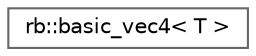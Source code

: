 digraph "Graphical Class Hierarchy"
{
 // LATEX_PDF_SIZE
  bgcolor="transparent";
  edge [fontname=Helvetica,fontsize=10,labelfontname=Helvetica,labelfontsize=10];
  node [fontname=Helvetica,fontsize=10,shape=box,height=0.2,width=0.4];
  rankdir="LR";
  Node0 [label="rb::basic_vec4\< T \>",height=0.2,width=0.4,color="grey40", fillcolor="white", style="filled",URL="$structrb_1_1basic__vec4.html",tooltip="Representation of 4D vectors and points."];
}
